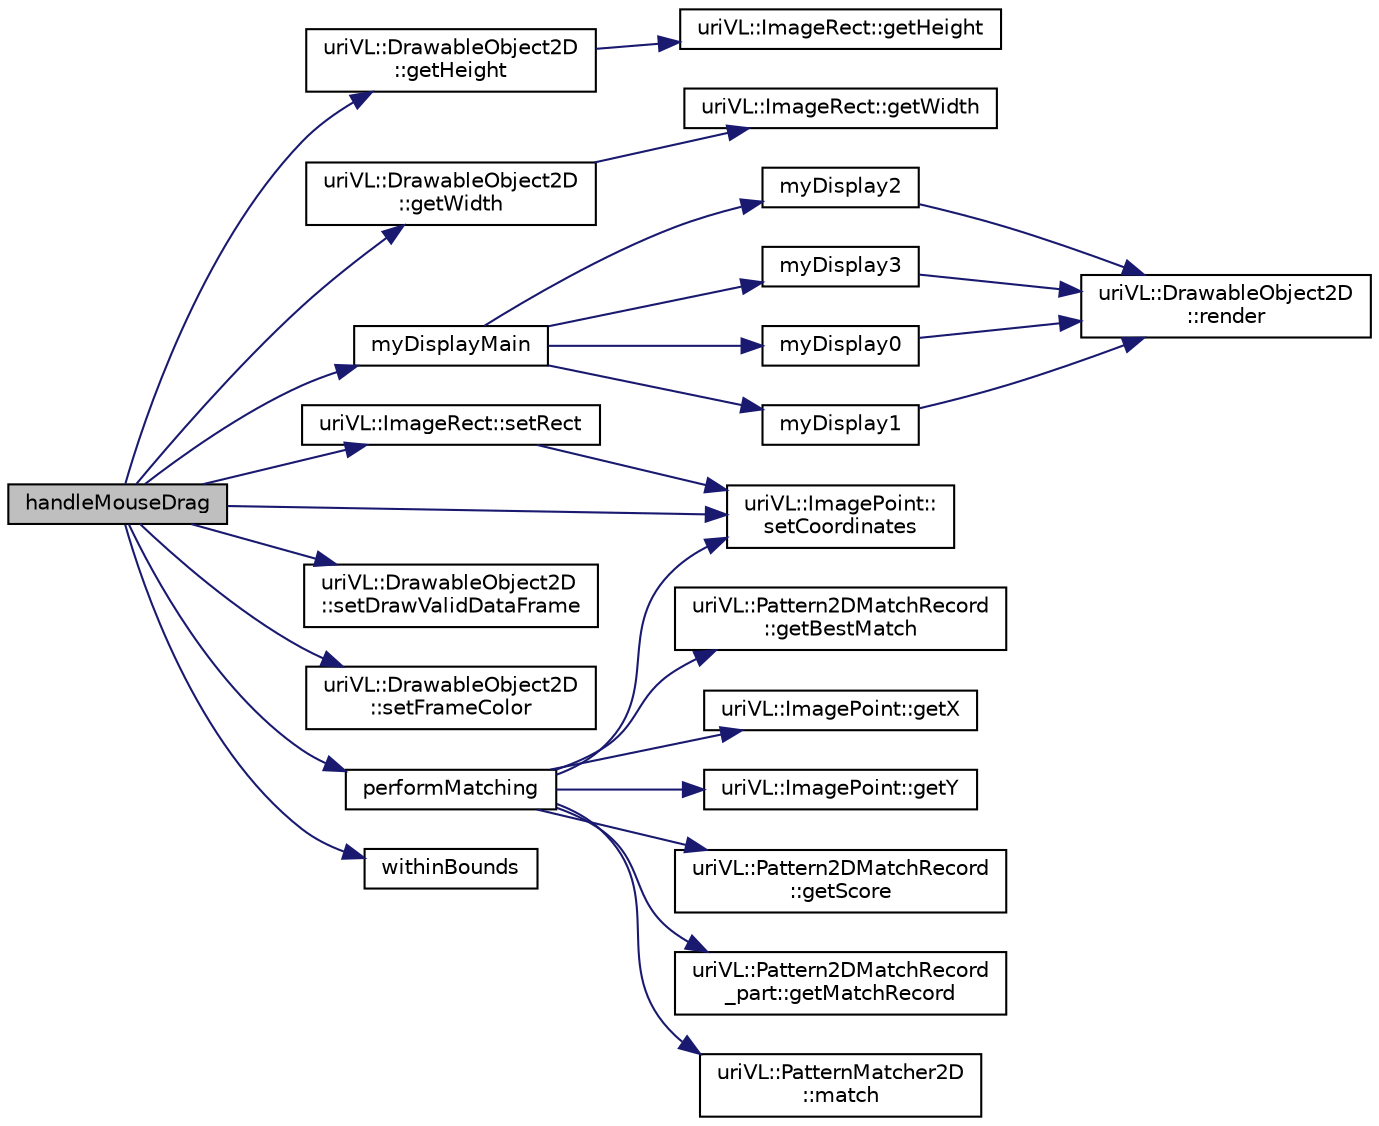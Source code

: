 digraph "handleMouseDrag"
{
  edge [fontname="Helvetica",fontsize="10",labelfontname="Helvetica",labelfontsize="10"];
  node [fontname="Helvetica",fontsize="10",shape=record];
  rankdir="LR";
  Node1 [label="handleMouseDrag",height=0.2,width=0.4,color="black", fillcolor="grey75", style="filled", fontcolor="black"];
  Node1 -> Node2 [color="midnightblue",fontsize="10",style="solid",fontname="Helvetica"];
  Node2 [label="uriVL::DrawableObject2D\l::getHeight",height=0.2,width=0.4,color="black", fillcolor="white", style="filled",URL="$classuriVL_1_1DrawableObject2D.html#a0fa48af9667c5a4b53bd2a9bf0eea240",tooltip="Returns the number of rows for the image. "];
  Node2 -> Node3 [color="midnightblue",fontsize="10",style="solid",fontname="Helvetica"];
  Node3 [label="uriVL::ImageRect::getHeight",height=0.2,width=0.4,color="black", fillcolor="white", style="filled",URL="$classuriVL_1_1ImageRect.html#aa757d85ab5d5230bc0ca53f5960e14f3",tooltip="Returns the height of the rectangle. "];
  Node1 -> Node4 [color="midnightblue",fontsize="10",style="solid",fontname="Helvetica"];
  Node4 [label="uriVL::DrawableObject2D\l::getWidth",height=0.2,width=0.4,color="black", fillcolor="white", style="filled",URL="$classuriVL_1_1DrawableObject2D.html#a01127dbd10a99cdbb7596e48539068c9",tooltip="Returns the number of columns for the image. "];
  Node4 -> Node5 [color="midnightblue",fontsize="10",style="solid",fontname="Helvetica"];
  Node5 [label="uriVL::ImageRect::getWidth",height=0.2,width=0.4,color="black", fillcolor="white", style="filled",URL="$classuriVL_1_1ImageRect.html#a1081dc6f638b33ebf30d0a43d51289ef",tooltip="Returns the width of the rectangle. "];
  Node1 -> Node6 [color="midnightblue",fontsize="10",style="solid",fontname="Helvetica"];
  Node6 [label="myDisplayMain",height=0.2,width=0.4,color="black", fillcolor="white", style="filled",URL="$patternMatching__main_8cpp.html#af86ee6d7809b6842c4e285d141d718a7"];
  Node6 -> Node7 [color="midnightblue",fontsize="10",style="solid",fontname="Helvetica"];
  Node7 [label="myDisplay0",height=0.2,width=0.4,color="black", fillcolor="white", style="filled",URL="$patternMatching__main_8cpp.html#a203e370232115e0fd93fae4a255d9d7d"];
  Node7 -> Node8 [color="midnightblue",fontsize="10",style="solid",fontname="Helvetica"];
  Node8 [label="uriVL::DrawableObject2D\l::render",height=0.2,width=0.4,color="black", fillcolor="white", style="filled",URL="$classuriVL_1_1DrawableObject2D.html#ac8e503cfade891e7ac2a25467cb7d24a",tooltip="Renders the object at the default depth and (0, 0) location. "];
  Node6 -> Node9 [color="midnightblue",fontsize="10",style="solid",fontname="Helvetica"];
  Node9 [label="myDisplay1",height=0.2,width=0.4,color="black", fillcolor="white", style="filled",URL="$patternMatching__main_8cpp.html#a7af0867a250b60f1375c843341bc40b6"];
  Node9 -> Node8 [color="midnightblue",fontsize="10",style="solid",fontname="Helvetica"];
  Node6 -> Node10 [color="midnightblue",fontsize="10",style="solid",fontname="Helvetica"];
  Node10 [label="myDisplay2",height=0.2,width=0.4,color="black", fillcolor="white", style="filled",URL="$patternMatching__main_8cpp.html#a77634c375a18c94063bc5f225fdd2c6b"];
  Node10 -> Node8 [color="midnightblue",fontsize="10",style="solid",fontname="Helvetica"];
  Node6 -> Node11 [color="midnightblue",fontsize="10",style="solid",fontname="Helvetica"];
  Node11 [label="myDisplay3",height=0.2,width=0.4,color="black", fillcolor="white", style="filled",URL="$patternMatching__main_8cpp.html#aefcbd7b72ee22e422927277f895f0d06"];
  Node11 -> Node8 [color="midnightblue",fontsize="10",style="solid",fontname="Helvetica"];
  Node1 -> Node12 [color="midnightblue",fontsize="10",style="solid",fontname="Helvetica"];
  Node12 [label="performMatching",height=0.2,width=0.4,color="black", fillcolor="white", style="filled",URL="$patternMatching__main_8cpp.html#a03c009948b44a6193523783e40f7846e"];
  Node12 -> Node13 [color="midnightblue",fontsize="10",style="solid",fontname="Helvetica"];
  Node13 [label="uriVL::PatternMatcher2D\l::match",height=0.2,width=0.4,color="black", fillcolor="white", style="filled",URL="$classuriVL_1_1PatternMatcher2D.html#a1ce4ead57cba2554608f47aee1f012a4",tooltip="Determines the Pattern2DMatchRecord of the best match for a target pattern in an image. "];
  Node12 -> Node14 [color="midnightblue",fontsize="10",style="solid",fontname="Helvetica"];
  Node14 [label="uriVL::Pattern2DMatchRecord\l::getBestMatch",height=0.2,width=0.4,color="black", fillcolor="white", style="filled",URL="$classuriVL_1_1Pattern2DMatchRecord.html#a0739d0f7b2832e943edfff883b91b15b",tooltip="Returns the location of the best match. "];
  Node12 -> Node15 [color="midnightblue",fontsize="10",style="solid",fontname="Helvetica"];
  Node15 [label="uriVL::ImagePoint::\lsetCoordinates",height=0.2,width=0.4,color="black", fillcolor="white", style="filled",URL="$classuriVL_1_1ImagePoint.html#a253b7c2ab33d684a29059591f107802a",tooltip="Assigns new coordinates to the pixel. "];
  Node12 -> Node16 [color="midnightblue",fontsize="10",style="solid",fontname="Helvetica"];
  Node16 [label="uriVL::ImagePoint::getX",height=0.2,width=0.4,color="black", fillcolor="white", style="filled",URL="$classuriVL_1_1ImagePoint.html#a4845eb34e164c8dffd9b366cf61f3f5b",tooltip="Returns the point&#39;s x coordinate. "];
  Node12 -> Node17 [color="midnightblue",fontsize="10",style="solid",fontname="Helvetica"];
  Node17 [label="uriVL::ImagePoint::getY",height=0.2,width=0.4,color="black", fillcolor="white", style="filled",URL="$classuriVL_1_1ImagePoint.html#a4edda1ad5b1f3b39db3ac200dfddf016",tooltip="Returns the point&#39;s y coordinate. "];
  Node12 -> Node18 [color="midnightblue",fontsize="10",style="solid",fontname="Helvetica"];
  Node18 [label="uriVL::Pattern2DMatchRecord\l::getScore",height=0.2,width=0.4,color="black", fillcolor="white", style="filled",URL="$classuriVL_1_1Pattern2DMatchRecord.html#a003b2c8d3b2171885ee5e42692f619a4",tooltip="Returns the score of the best match found. "];
  Node12 -> Node19 [color="midnightblue",fontsize="10",style="solid",fontname="Helvetica"];
  Node19 [label="uriVL::Pattern2DMatchRecord\l_part::getMatchRecord",height=0.2,width=0.4,color="black", fillcolor="white", style="filled",URL="$classuriVL_1_1Pattern2DMatchRecord__part.html#a8b8fa229577b6bc452f66fcf91708242",tooltip="Returns the matchng record of a specific quadrant. "];
  Node1 -> Node15 [color="midnightblue",fontsize="10",style="solid",fontname="Helvetica"];
  Node1 -> Node20 [color="midnightblue",fontsize="10",style="solid",fontname="Helvetica"];
  Node20 [label="uriVL::DrawableObject2D\l::setDrawValidDataFrame",height=0.2,width=0.4,color="black", fillcolor="white", style="filled",URL="$classuriVL_1_1DrawableObject2D.html#a564ef9a17772a6858628b26af0accf6d",tooltip="Indicates whether this image&#39;s valid data rectangle should be indicated by a color frame..."];
  Node1 -> Node21 [color="midnightblue",fontsize="10",style="solid",fontname="Helvetica"];
  Node21 [label="uriVL::DrawableObject2D\l::setFrameColor",height=0.2,width=0.4,color="black", fillcolor="white", style="filled",URL="$classuriVL_1_1DrawableObject2D.html#abb392c87ddbf456aa7302593d1b6c71b",tooltip="Specifies the a color for the frame of this object. "];
  Node1 -> Node22 [color="midnightblue",fontsize="10",style="solid",fontname="Helvetica"];
  Node22 [label="uriVL::ImageRect::setRect",height=0.2,width=0.4,color="black", fillcolor="white", style="filled",URL="$classuriVL_1_1ImageRect.html#a2621d07a926d2305bbd54af5d543cabe",tooltip="Sets the origin and size of the rectangle. "];
  Node22 -> Node15 [color="midnightblue",fontsize="10",style="solid",fontname="Helvetica"];
  Node1 -> Node23 [color="midnightblue",fontsize="10",style="solid",fontname="Helvetica"];
  Node23 [label="withinBounds",height=0.2,width=0.4,color="black", fillcolor="white", style="filled",URL="$patternMatching__main_8cpp.html#aed6e92f2f0191984fa9829e99a69dff0"];
}
